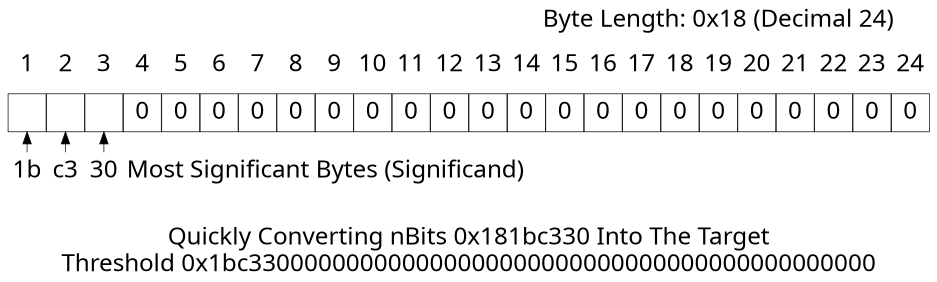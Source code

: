 digraph {

size=6.25;
rankdir=TB
//splines = ortho;
ranksep = 0.0;
nodesep = 0.0;

edge [ penwidth = 1.75, fontname="Sans", style = "invis" ]
node [ penwidth = 1.75, shape = "box", fontname="Sans", fontsize = 60, width = 1.3, height = 1.3 ]
graph [ penwidth = 0, fontname="Sans", fontsize = 60 ]

byte_length [ label = "Byte Length: 0x18 (Decimal 24)", shape = "none" ]


subgraph cluster_n {
node [ label = "0" ];
    n24;
    n23;
    n22;
    n21;
    n20;
    n19;
    n18;
    n17;
    n16;
    n15;
    n14;
    n13;
    n12;
    n11;
    n10;
    n9;
    n8;
    n7;
    n6;
    n5;
    n4;
    n1 [ label = "" ];
    n2 [ label = "" ];
    n3 [ label = "" ];
}



subgraph cluster_l {
node [ shape = "none" ];
l1 [ label = "1" ];
l2 [ label = "2" ];
l3 [ label = "3" ];
l4 [ label = "4" ];
l5 [ label = "5" ];
l6 [ label = "6" ];
l7 [ label = "7" ];
l8 [ label = "8" ];
l9 [ label = "9" ];
l10 [ label = "10" ];
l11 [ label = "11" ];
l12 [ label = "12" ];
l13 [ label = "13" ];
l14 [ label = "14" ];
l15 [ label = "15" ];
l16 [ label = "16" ];
l17 [ label = "17" ];
l18 [ label = "18" ];
l19 [ label = "19" ];
l20 [ label = "20" ];
l21 [ label = "21" ];
l22 [ label = "22" ];
l23 [ label = "23" ];
l24 [ label = "24" ];
}

l1 -> n1;
l2 -> n2;
l3 -> n3;
l4 -> n4;
l5 -> n5;
l6 -> n6;
l7 -> n7;
l8 -> n8;
l9 -> n9;
l10 -> n10;
l11 -> n11;
l12 -> n12;
l13 -> n13;
l14 -> n14;
l15 -> n15;
l16 -> n16;
l17 -> n17;
l18 -> n18;
l19 -> n19;
l20 -> n20;
l21 -> n21;
l22 -> n22;
l23 -> n23;
l24 -> n24;

subgraph cluster_s {
    node [ shape = "none" ];
    edge [ style = "", dir="back", arrowsize = 3, minlen = 4 ];


    significand [ label = "Most Significant Bytes (Significand)" ];
    s3 [ label = "30" ];
    s2 [ label = "c3" ];
    s1 [ label = "1b" ];

    n1 -> s1;
    n2 -> s2;
    n3 -> s3;
}






byte_length -> l19;

label = " \nQuickly Converting nBits 0x181bc330 Into The Target\nThreshold 0x1bc330000000000000000000000000000000000000000000"
}
